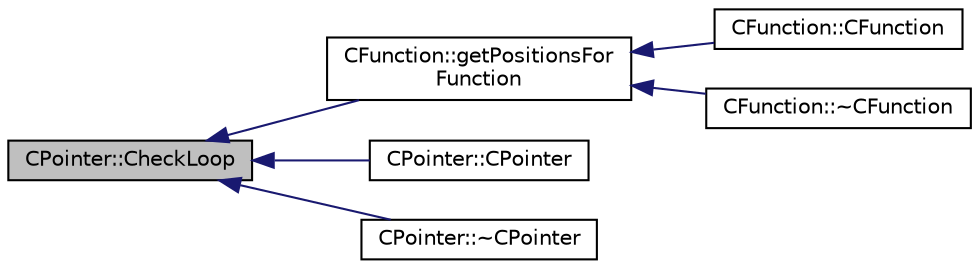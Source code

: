 digraph "CPointer::CheckLoop"
{
  edge [fontname="Helvetica",fontsize="10",labelfontname="Helvetica",labelfontsize="10"];
  node [fontname="Helvetica",fontsize="10",shape=record];
  rankdir="LR";
  Node1 [label="CPointer::CheckLoop",height=0.2,width=0.4,color="black", fillcolor="grey75", style="filled", fontcolor="black"];
  Node1 -> Node2 [dir="back",color="midnightblue",fontsize="10",style="solid",fontname="Helvetica"];
  Node2 [label="CFunction::getPositionsFor\lFunction",height=0.2,width=0.4,color="black", fillcolor="white", style="filled",URL="$classCFunction.html#a6221a461183979abcd9c8e64b039e7a1"];
  Node2 -> Node3 [dir="back",color="midnightblue",fontsize="10",style="solid",fontname="Helvetica"];
  Node3 [label="CFunction::CFunction",height=0.2,width=0.4,color="black", fillcolor="white", style="filled",URL="$classCFunction.html#a13a7dfd477b00be3499c1dd1644fc072"];
  Node2 -> Node4 [dir="back",color="midnightblue",fontsize="10",style="solid",fontname="Helvetica"];
  Node4 [label="CFunction::~CFunction",height=0.2,width=0.4,color="black", fillcolor="white", style="filled",URL="$classCFunction.html#a05548ce113bdb82439cc315c58cc93f7"];
  Node1 -> Node5 [dir="back",color="midnightblue",fontsize="10",style="solid",fontname="Helvetica"];
  Node5 [label="CPointer::CPointer",height=0.2,width=0.4,color="black", fillcolor="white", style="filled",URL="$classCPointer.html#a2bde64a7692e2e03e67054d51d0fc94e"];
  Node1 -> Node6 [dir="back",color="midnightblue",fontsize="10",style="solid",fontname="Helvetica"];
  Node6 [label="CPointer::~CPointer",height=0.2,width=0.4,color="black", fillcolor="white", style="filled",URL="$classCPointer.html#a2c78aa0ce894318ae615511b1bec8869"];
}
